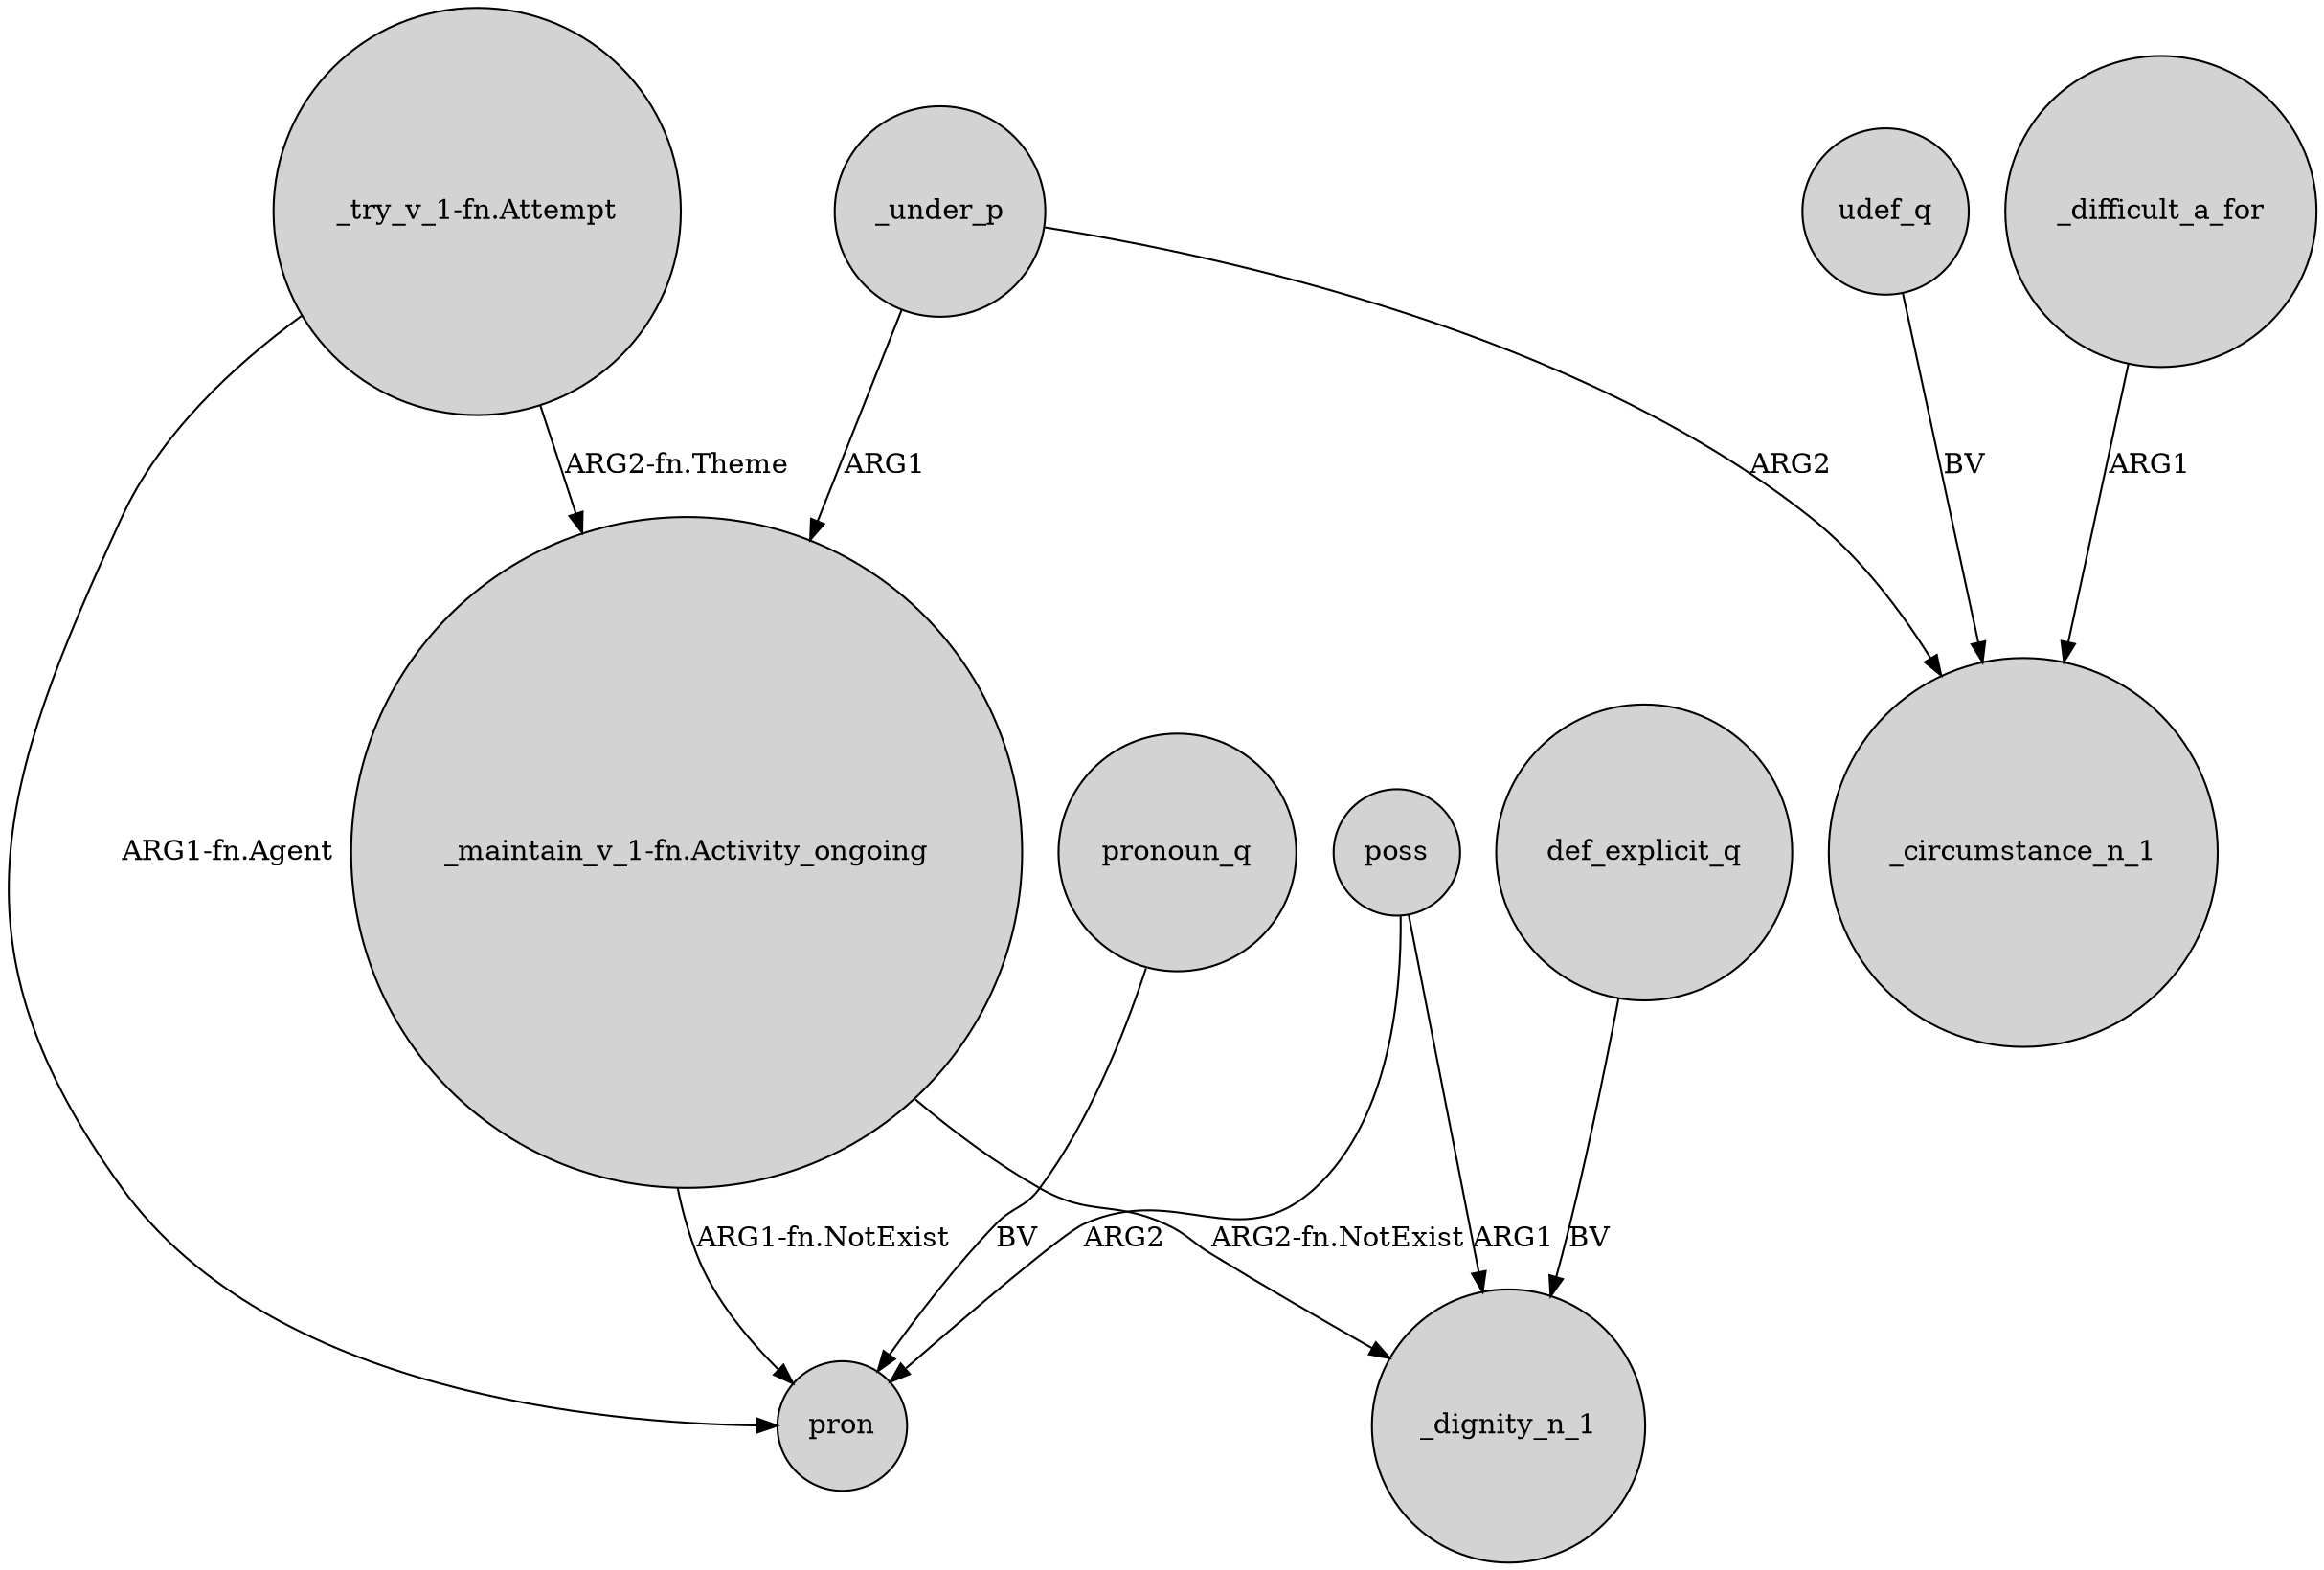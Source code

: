 digraph {
	node [shape=circle style=filled]
	"_try_v_1-fn.Attempt" -> "_maintain_v_1-fn.Activity_ongoing" [label="ARG2-fn.Theme"]
	"_maintain_v_1-fn.Activity_ongoing" -> pron [label="ARG1-fn.NotExist"]
	"_try_v_1-fn.Attempt" -> pron [label="ARG1-fn.Agent"]
	_under_p -> "_maintain_v_1-fn.Activity_ongoing" [label=ARG1]
	udef_q -> _circumstance_n_1 [label=BV]
	poss -> _dignity_n_1 [label=ARG1]
	poss -> pron [label=ARG2]
	def_explicit_q -> _dignity_n_1 [label=BV]
	_under_p -> _circumstance_n_1 [label=ARG2]
	"_maintain_v_1-fn.Activity_ongoing" -> _dignity_n_1 [label="ARG2-fn.NotExist"]
	_difficult_a_for -> _circumstance_n_1 [label=ARG1]
	pronoun_q -> pron [label=BV]
}
